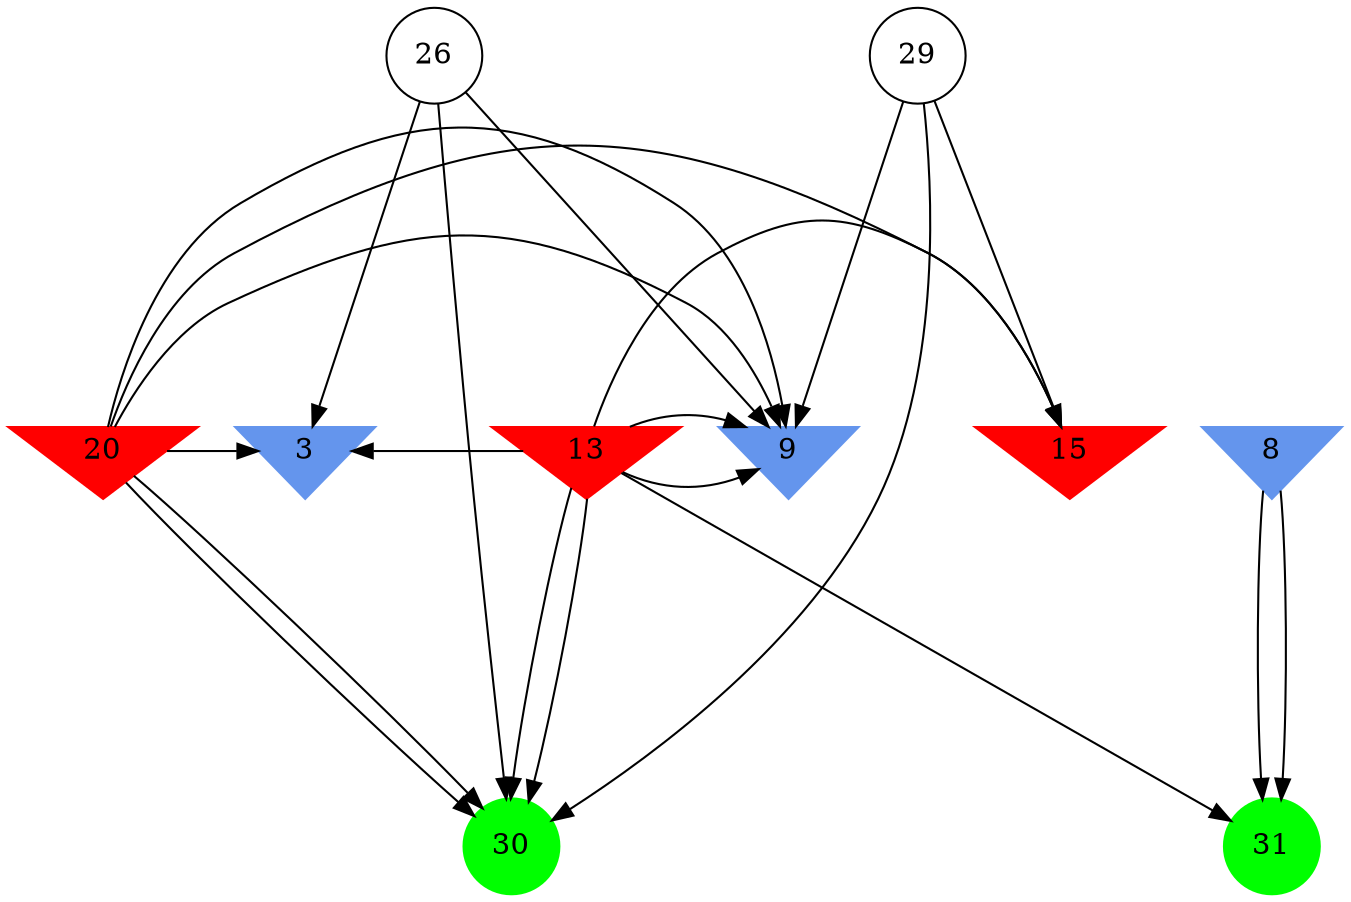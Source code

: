 digraph brain {
	ranksep=2.0;
	3 [shape=invtriangle,style=filled,color=cornflowerblue];
	8 [shape=invtriangle,style=filled,color=cornflowerblue];
	9 [shape=invtriangle,style=filled,color=cornflowerblue];
	13 [shape=invtriangle,style=filled,color=red];
	15 [shape=invtriangle,style=filled,color=red];
	20 [shape=invtriangle,style=filled,color=red];
	26 [shape=circle,color=black];
	29 [shape=circle,color=black];
	30 [shape=circle,style=filled,color=green];
	31 [shape=circle,style=filled,color=green];
	8	->	31;
	8	->	31;
	13	->	31;
	13	->	30;
	13	->	9;
	13	->	3;
	26	->	30;
	26	->	9;
	26	->	3;
	20	->	30;
	20	->	9;
	20	->	3;
	13	->	30;
	13	->	9;
	13	->	15;
	29	->	30;
	29	->	9;
	29	->	15;
	20	->	30;
	20	->	9;
	20	->	15;
	{ rank=same; 3; 8; 9; 13; 15; 20; }
	{ rank=same; 26; 29; }
	{ rank=same; 30; 31; }
}
